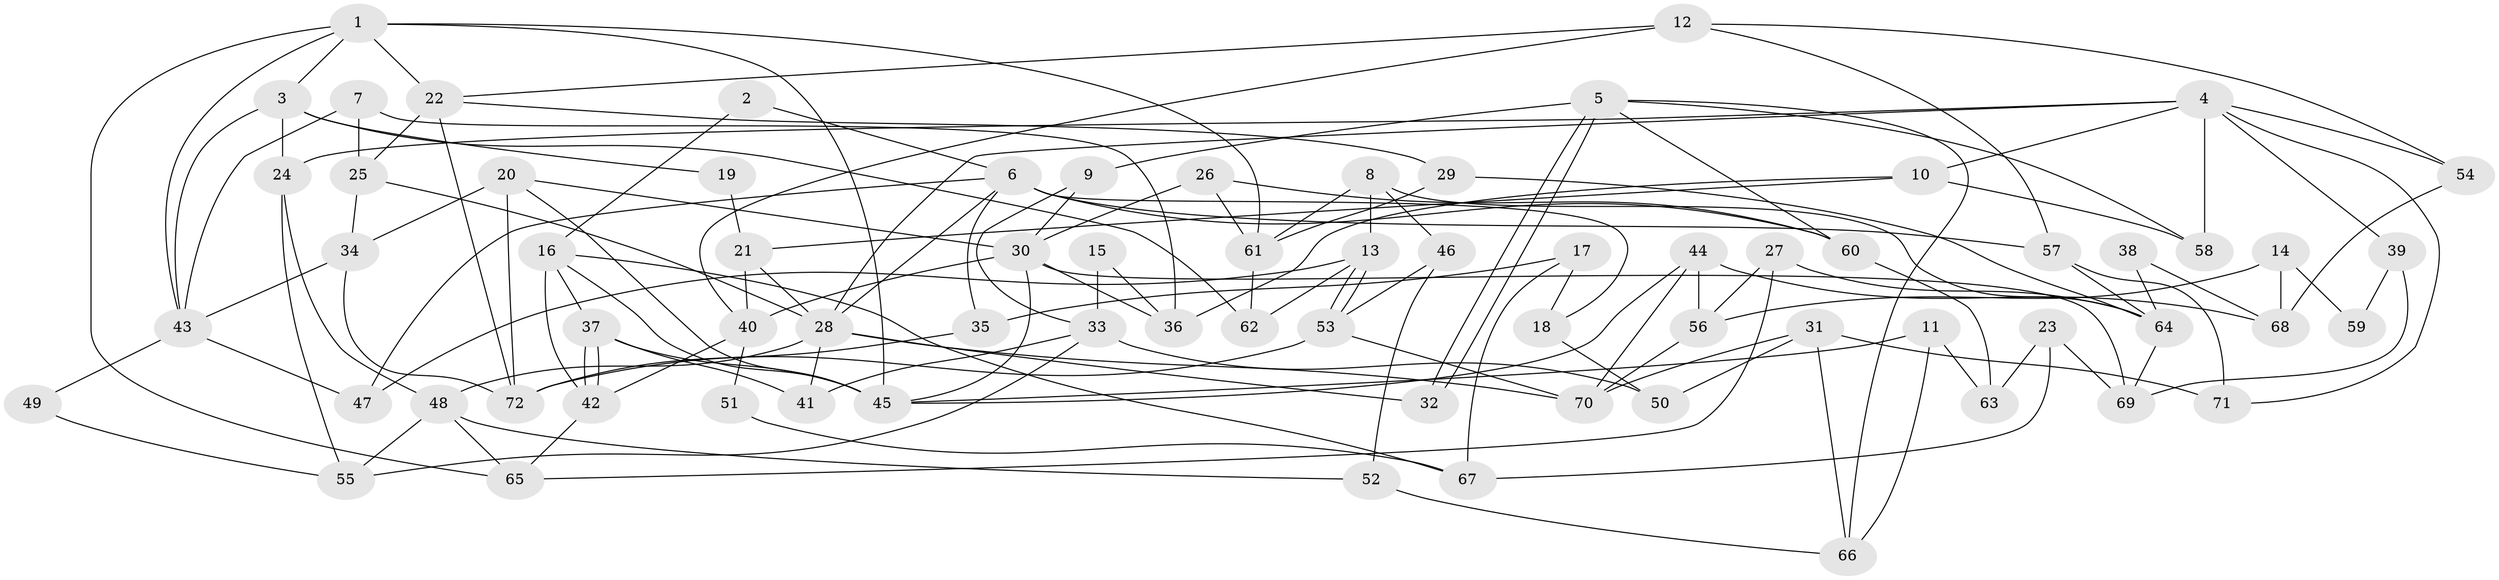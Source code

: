 // coarse degree distribution, {7: 0.058823529411764705, 4: 0.21568627450980393, 5: 0.27450980392156865, 2: 0.0784313725490196, 8: 0.0392156862745098, 6: 0.11764705882352941, 3: 0.21568627450980393}
// Generated by graph-tools (version 1.1) at 2025/37/03/04/25 23:37:09]
// undirected, 72 vertices, 144 edges
graph export_dot {
  node [color=gray90,style=filled];
  1;
  2;
  3;
  4;
  5;
  6;
  7;
  8;
  9;
  10;
  11;
  12;
  13;
  14;
  15;
  16;
  17;
  18;
  19;
  20;
  21;
  22;
  23;
  24;
  25;
  26;
  27;
  28;
  29;
  30;
  31;
  32;
  33;
  34;
  35;
  36;
  37;
  38;
  39;
  40;
  41;
  42;
  43;
  44;
  45;
  46;
  47;
  48;
  49;
  50;
  51;
  52;
  53;
  54;
  55;
  56;
  57;
  58;
  59;
  60;
  61;
  62;
  63;
  64;
  65;
  66;
  67;
  68;
  69;
  70;
  71;
  72;
  1 -- 43;
  1 -- 45;
  1 -- 3;
  1 -- 22;
  1 -- 61;
  1 -- 65;
  2 -- 6;
  2 -- 16;
  3 -- 24;
  3 -- 19;
  3 -- 43;
  3 -- 62;
  4 -- 10;
  4 -- 28;
  4 -- 24;
  4 -- 39;
  4 -- 54;
  4 -- 58;
  4 -- 71;
  5 -- 32;
  5 -- 32;
  5 -- 60;
  5 -- 9;
  5 -- 58;
  5 -- 66;
  6 -- 47;
  6 -- 28;
  6 -- 18;
  6 -- 35;
  6 -- 57;
  6 -- 60;
  7 -- 43;
  7 -- 25;
  7 -- 36;
  8 -- 64;
  8 -- 61;
  8 -- 13;
  8 -- 46;
  9 -- 30;
  9 -- 33;
  10 -- 58;
  10 -- 21;
  10 -- 36;
  11 -- 45;
  11 -- 66;
  11 -- 63;
  12 -- 57;
  12 -- 22;
  12 -- 40;
  12 -- 54;
  13 -- 53;
  13 -- 53;
  13 -- 47;
  13 -- 62;
  14 -- 56;
  14 -- 68;
  14 -- 59;
  15 -- 33;
  15 -- 36;
  16 -- 45;
  16 -- 42;
  16 -- 37;
  16 -- 67;
  17 -- 18;
  17 -- 67;
  17 -- 35;
  18 -- 50;
  19 -- 21;
  20 -- 72;
  20 -- 45;
  20 -- 30;
  20 -- 34;
  21 -- 40;
  21 -- 28;
  22 -- 72;
  22 -- 25;
  22 -- 29;
  23 -- 63;
  23 -- 69;
  23 -- 67;
  24 -- 48;
  24 -- 55;
  25 -- 34;
  25 -- 28;
  26 -- 30;
  26 -- 61;
  26 -- 60;
  27 -- 65;
  27 -- 56;
  27 -- 64;
  28 -- 48;
  28 -- 32;
  28 -- 41;
  28 -- 70;
  29 -- 61;
  29 -- 64;
  30 -- 36;
  30 -- 40;
  30 -- 45;
  30 -- 69;
  31 -- 66;
  31 -- 71;
  31 -- 50;
  31 -- 70;
  33 -- 41;
  33 -- 50;
  33 -- 55;
  34 -- 72;
  34 -- 43;
  35 -- 72;
  37 -- 42;
  37 -- 42;
  37 -- 41;
  37 -- 45;
  38 -- 68;
  38 -- 64;
  39 -- 69;
  39 -- 59;
  40 -- 42;
  40 -- 51;
  42 -- 65;
  43 -- 47;
  43 -- 49;
  44 -- 45;
  44 -- 70;
  44 -- 56;
  44 -- 68;
  46 -- 53;
  46 -- 52;
  48 -- 55;
  48 -- 65;
  48 -- 52;
  49 -- 55;
  51 -- 67;
  52 -- 66;
  53 -- 70;
  53 -- 72;
  54 -- 68;
  56 -- 70;
  57 -- 64;
  57 -- 71;
  60 -- 63;
  61 -- 62;
  64 -- 69;
}

